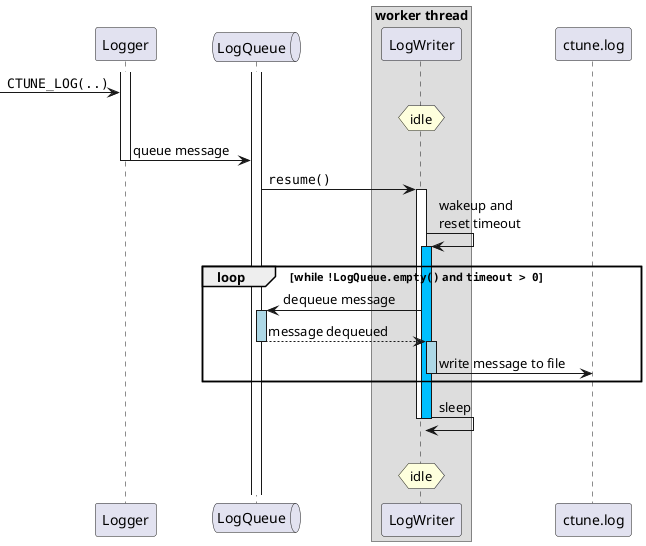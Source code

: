 @startuml
'https://plantuml.com/component-diagram

'skinparam ParticipantPadding 10

participant Logger
queue LogQueue
    box "worker thread"
    participant LogWriter
end box
participant "ctune.log" as out

activate Logger
activate LogQueue
-> Logger : ""CTUNE_LOG(..)""
hnote over LogWriter : idle
Logger   -> LogQueue : queue message
deactivate Logger

LogQueue -> LogWriter ++ : ""resume()""
LogWriter -> LogWriter ++ #deepskyblue : wakeup and\nreset timeout

loop while ""!LogQueue.empty()"" and ""timeout > 0""
    LogWriter -> LogQueue  ++ #lightblue : dequeue message
    LogWriter <-- LogQueue --++ #lightblue : message dequeued
    LogWriter -> out -- : write message to file
end
LogWriter -> LogWriter -- : sleep

deactivate LogWriter
|||
hnote over LogWriter : idle

@enduml